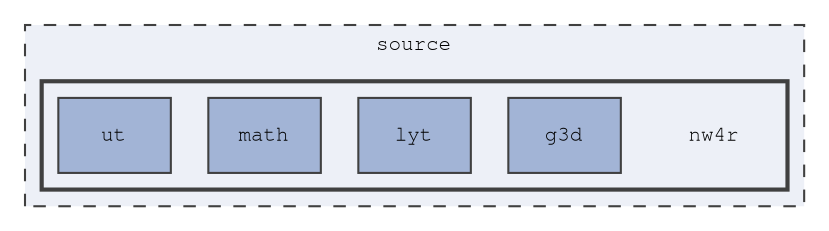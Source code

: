 digraph "source/nw4r"
{
 // LATEX_PDF_SIZE
  edge [fontname="FreeMono",fontsize="10",labelfontname="FreeMono",labelfontsize="10"];
  node [fontname="FreeMono",fontsize="10",shape=record];
  compound=true
  subgraph clusterdir_b2f33c71d4aa5e7af42a1ca61ff5af1b {
    graph [ bgcolor="#edf0f7", pencolor="grey25", style="filled,dashed,", label="source", fontname="FreeMono", fontsize="10", URL="dir_b2f33c71d4aa5e7af42a1ca61ff5af1b.html"]
  subgraph clusterdir_fa539d9f400cd8c961cb0a68e32183e6 {
    graph [ bgcolor="#edf0f7", pencolor="grey25", style="filled,bold,", label="", fontname="FreeMono", fontsize="10", URL="dir_fa539d9f400cd8c961cb0a68e32183e6.html"]
    dir_fa539d9f400cd8c961cb0a68e32183e6 [shape=plaintext, label="nw4r"];
  dir_39d74a45c8b0b6840524158ea8f7466d [shape=box, label="g3d", style="filled,", fillcolor="#a2b4d6", color="grey25", URL="dir_39d74a45c8b0b6840524158ea8f7466d.html"];
  dir_d658bee8b33c3ee3717a1713af056cbe [shape=box, label="lyt", style="filled,", fillcolor="#a2b4d6", color="grey25", URL="dir_d658bee8b33c3ee3717a1713af056cbe.html"];
  dir_31de5051e56bb00f0a3d0a16ea06a12f [shape=box, label="math", style="filled,", fillcolor="#a2b4d6", color="grey25", URL="dir_31de5051e56bb00f0a3d0a16ea06a12f.html"];
  dir_0004915ef6eb945b22d7e28ea246d3c1 [shape=box, label="ut", style="filled,", fillcolor="#a2b4d6", color="grey25", URL="dir_0004915ef6eb945b22d7e28ea246d3c1.html"];
  }
  }
}
